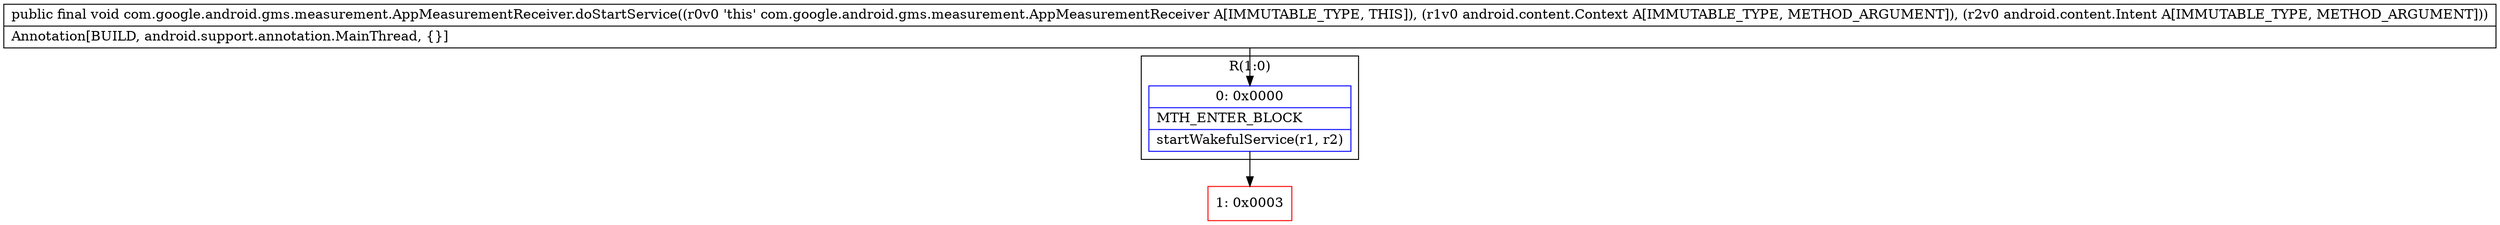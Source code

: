digraph "CFG forcom.google.android.gms.measurement.AppMeasurementReceiver.doStartService(Landroid\/content\/Context;Landroid\/content\/Intent;)V" {
subgraph cluster_Region_1091428607 {
label = "R(1:0)";
node [shape=record,color=blue];
Node_0 [shape=record,label="{0\:\ 0x0000|MTH_ENTER_BLOCK\l|startWakefulService(r1, r2)\l}"];
}
Node_1 [shape=record,color=red,label="{1\:\ 0x0003}"];
MethodNode[shape=record,label="{public final void com.google.android.gms.measurement.AppMeasurementReceiver.doStartService((r0v0 'this' com.google.android.gms.measurement.AppMeasurementReceiver A[IMMUTABLE_TYPE, THIS]), (r1v0 android.content.Context A[IMMUTABLE_TYPE, METHOD_ARGUMENT]), (r2v0 android.content.Intent A[IMMUTABLE_TYPE, METHOD_ARGUMENT]))  | Annotation[BUILD, android.support.annotation.MainThread, \{\}]\l}"];
MethodNode -> Node_0;
Node_0 -> Node_1;
}

